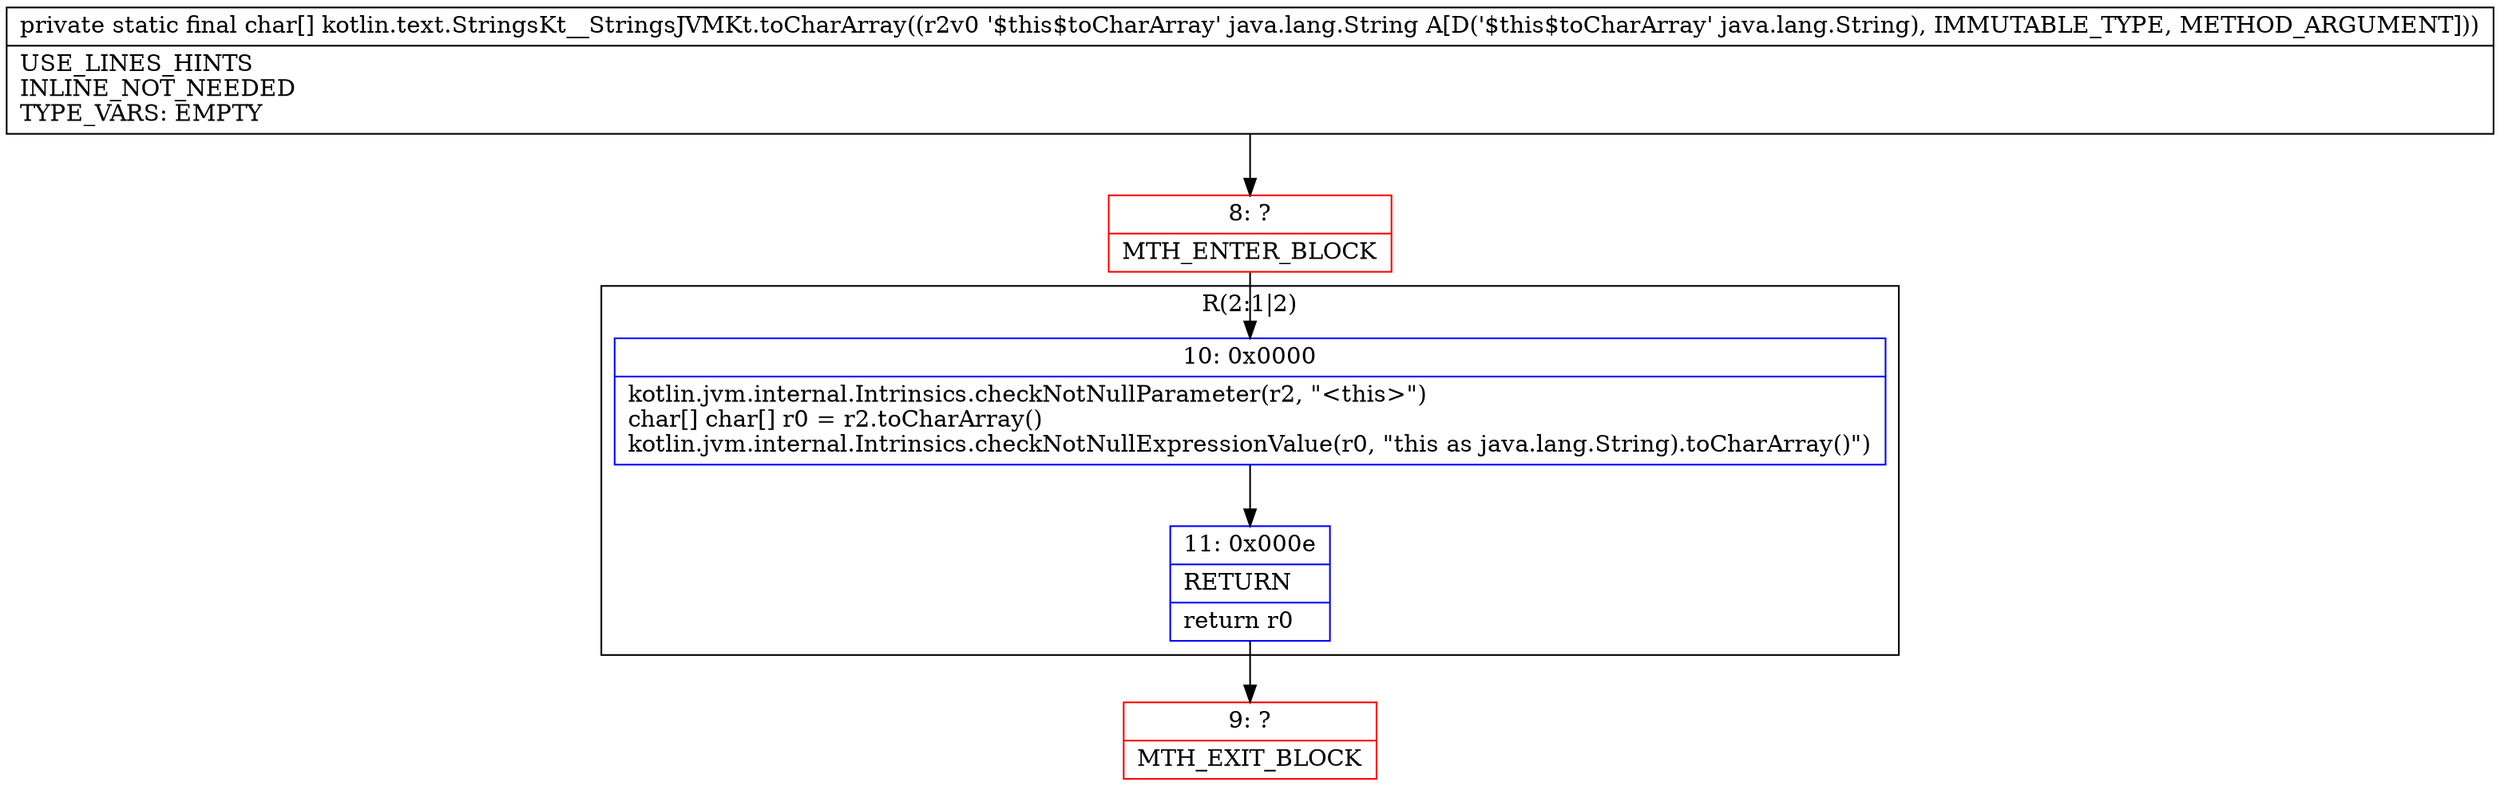 digraph "CFG forkotlin.text.StringsKt__StringsJVMKt.toCharArray(Ljava\/lang\/String;)[C" {
subgraph cluster_Region_1997458293 {
label = "R(2:1|2)";
node [shape=record,color=blue];
Node_10 [shape=record,label="{10\:\ 0x0000|kotlin.jvm.internal.Intrinsics.checkNotNullParameter(r2, \"\<this\>\")\lchar[] char[] r0 = r2.toCharArray()\lkotlin.jvm.internal.Intrinsics.checkNotNullExpressionValue(r0, \"this as java.lang.String).toCharArray()\")\l}"];
Node_11 [shape=record,label="{11\:\ 0x000e|RETURN\l|return r0\l}"];
}
Node_8 [shape=record,color=red,label="{8\:\ ?|MTH_ENTER_BLOCK\l}"];
Node_9 [shape=record,color=red,label="{9\:\ ?|MTH_EXIT_BLOCK\l}"];
MethodNode[shape=record,label="{private static final char[] kotlin.text.StringsKt__StringsJVMKt.toCharArray((r2v0 '$this$toCharArray' java.lang.String A[D('$this$toCharArray' java.lang.String), IMMUTABLE_TYPE, METHOD_ARGUMENT]))  | USE_LINES_HINTS\lINLINE_NOT_NEEDED\lTYPE_VARS: EMPTY\l}"];
MethodNode -> Node_8;Node_10 -> Node_11;
Node_11 -> Node_9;
Node_8 -> Node_10;
}

